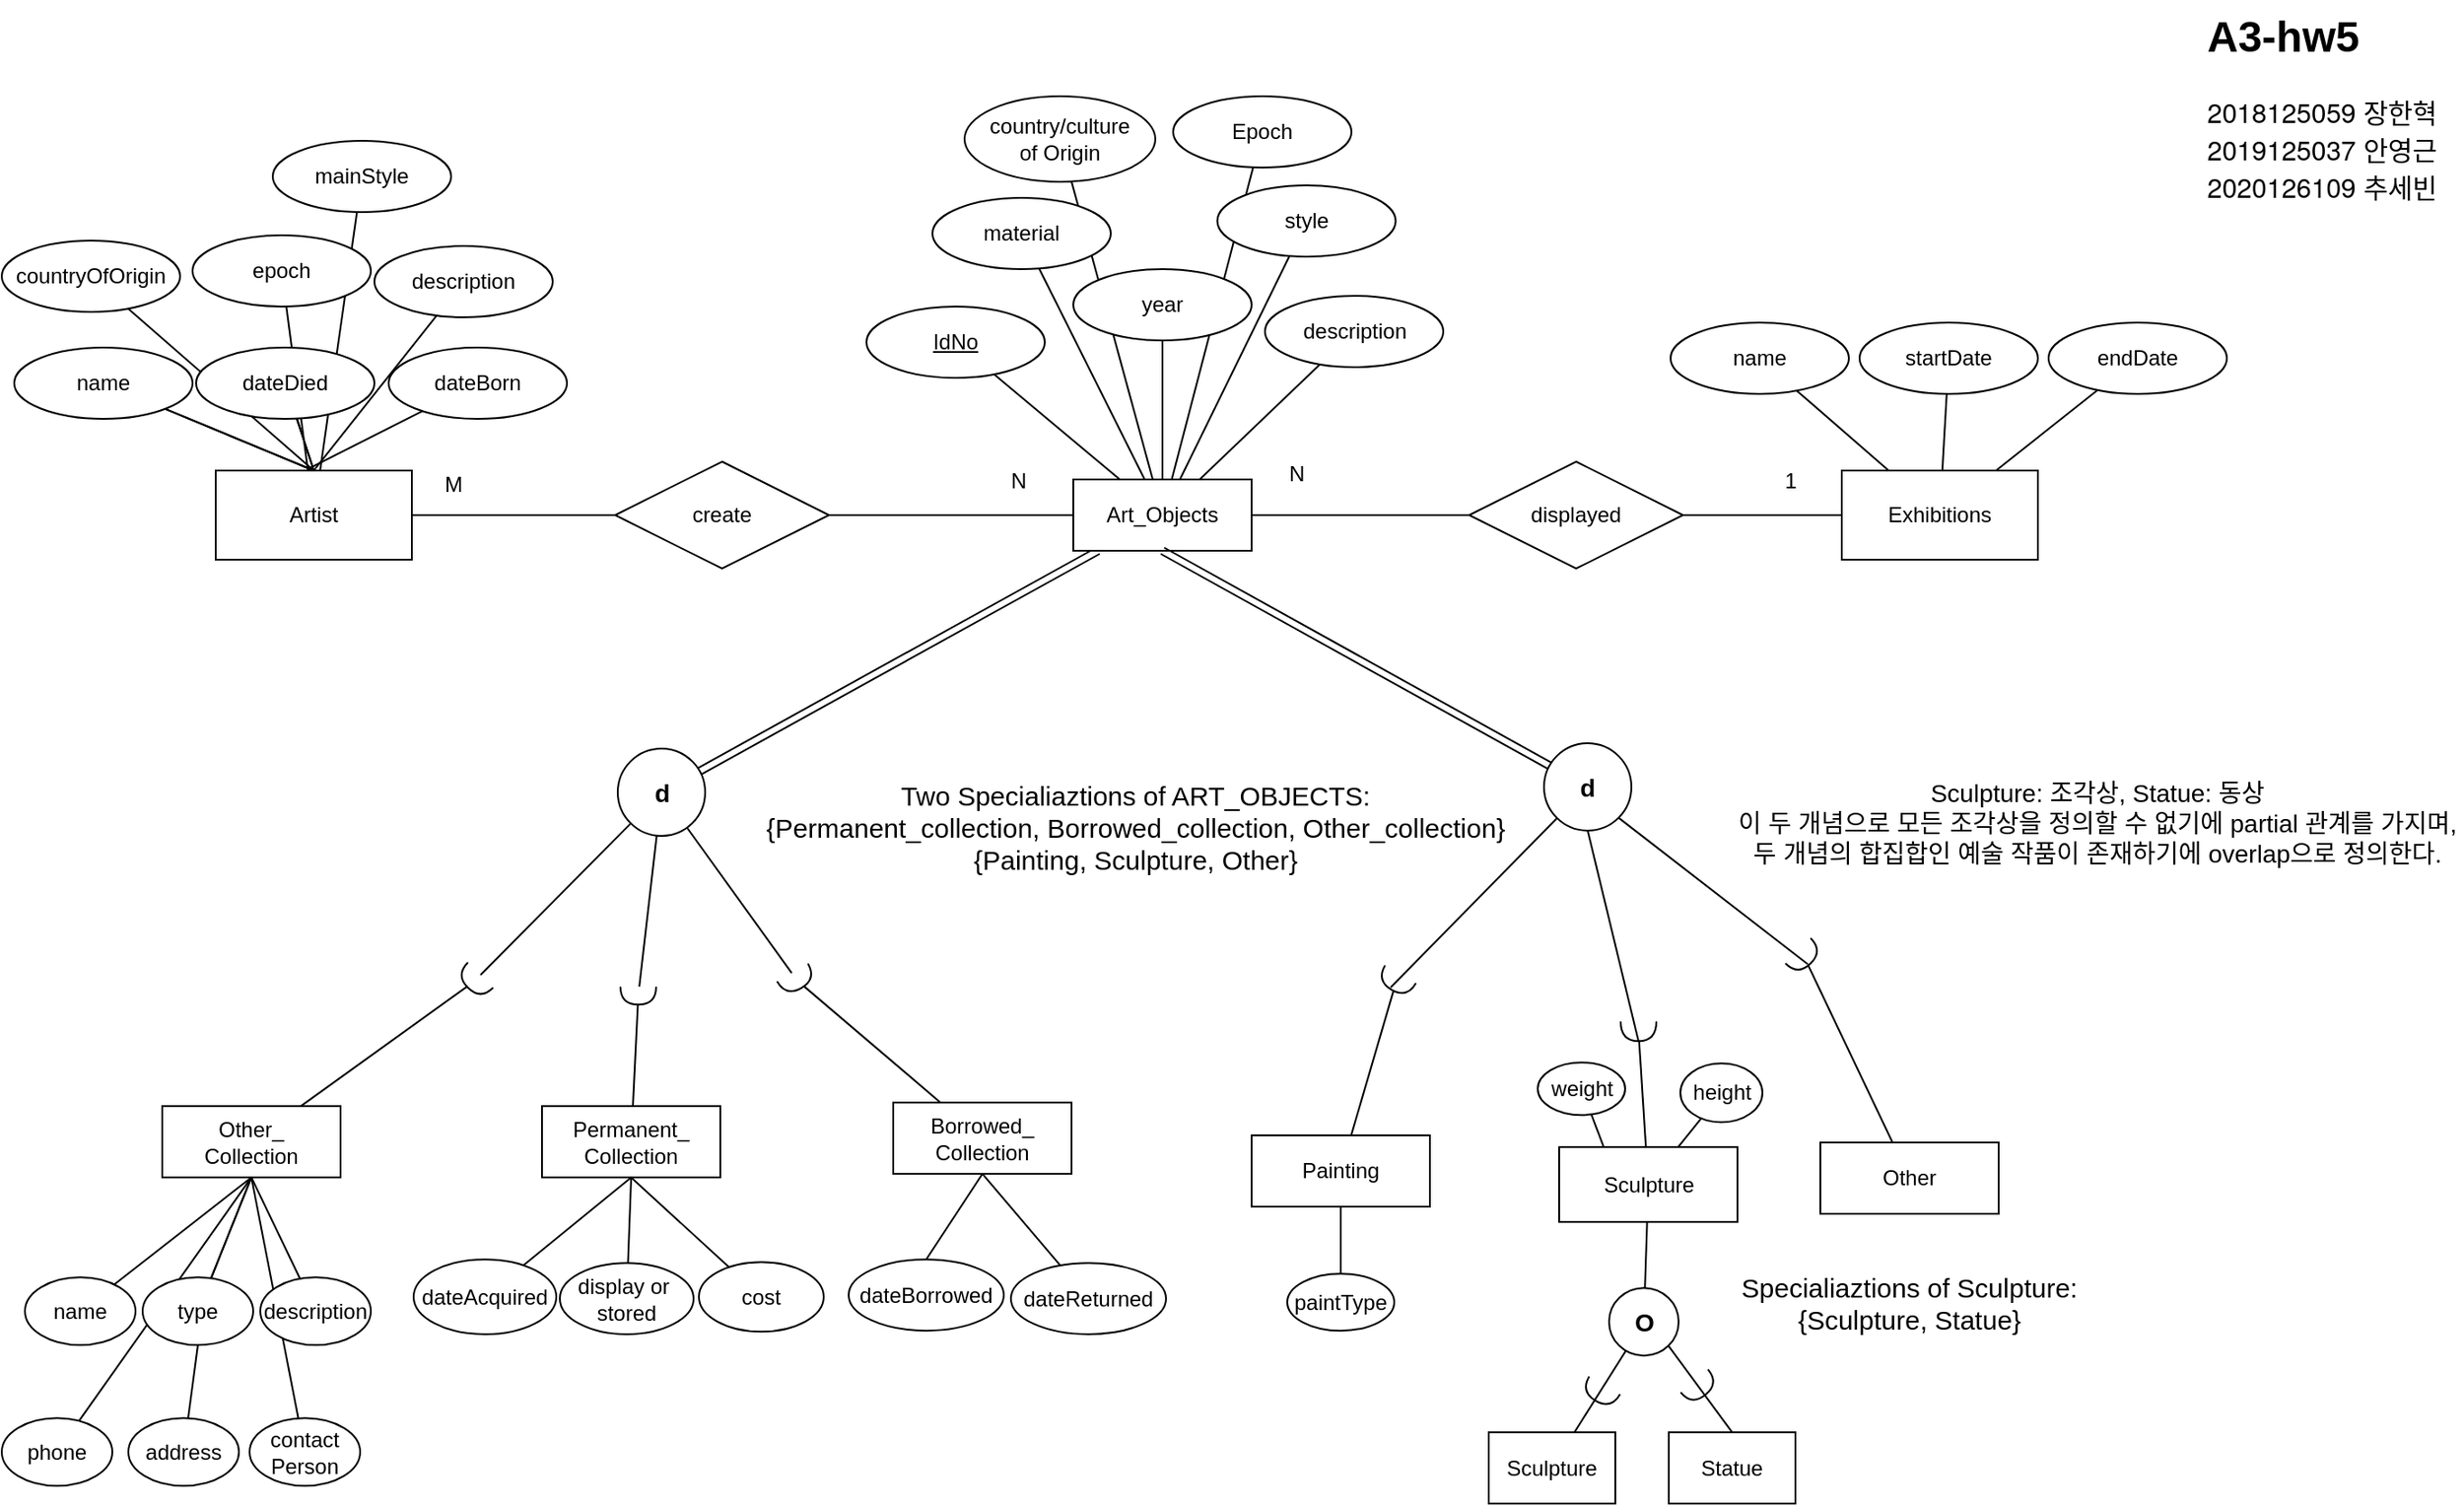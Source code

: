 <mxfile version="24.2.5" type="github">
  <diagram name="페이지-1" id="-4RmhjD8xsu9o9WnDLWw">
    <mxGraphModel dx="1696" dy="1060" grid="0" gridSize="10" guides="1" tooltips="1" connect="1" arrows="1" fold="1" page="1" pageScale="1" pageWidth="1600" pageHeight="900" math="0" shadow="0">
      <root>
        <mxCell id="0" />
        <mxCell id="1" parent="0" />
        <mxCell id="cf6sMw1RWdSsR6r5xE15-167" style="rounded=0;orthogonalLoop=1;jettySize=auto;html=1;endArrow=none;endFill=0;entryX=0.5;entryY=1;entryDx=0;entryDy=0;" edge="1" parent="1" source="cf6sMw1RWdSsR6r5xE15-159" target="cf6sMw1RWdSsR6r5xE15-150">
          <mxGeometry relative="1" as="geometry">
            <mxPoint x="328" y="673.59" as="targetPoint" />
          </mxGeometry>
        </mxCell>
        <mxCell id="cf6sMw1RWdSsR6r5xE15-168" style="rounded=0;orthogonalLoop=1;jettySize=auto;html=1;endArrow=none;endFill=0;entryX=0.5;entryY=1;entryDx=0;entryDy=0;" edge="1" parent="1" source="cf6sMw1RWdSsR6r5xE15-162" target="cf6sMw1RWdSsR6r5xE15-150">
          <mxGeometry relative="1" as="geometry" />
        </mxCell>
        <mxCell id="cf6sMw1RWdSsR6r5xE15-166" style="rounded=0;orthogonalLoop=1;jettySize=auto;html=1;endArrow=none;endFill=0;entryX=0.5;entryY=1;entryDx=0;entryDy=0;" edge="1" parent="1" source="cf6sMw1RWdSsR6r5xE15-161" target="cf6sMw1RWdSsR6r5xE15-150">
          <mxGeometry relative="1" as="geometry" />
        </mxCell>
        <mxCell id="cf6sMw1RWdSsR6r5xE15-145" style="rounded=0;orthogonalLoop=1;jettySize=auto;html=1;endArrow=none;endFill=0;" edge="1" parent="1" source="cf6sMw1RWdSsR6r5xE15-143" target="cf6sMw1RWdSsR6r5xE15-8">
          <mxGeometry relative="1" as="geometry" />
        </mxCell>
        <mxCell id="cf6sMw1RWdSsR6r5xE15-144" style="rounded=0;orthogonalLoop=1;jettySize=auto;html=1;endArrow=none;endFill=0;" edge="1" parent="1" source="cf6sMw1RWdSsR6r5xE15-142" target="cf6sMw1RWdSsR6r5xE15-8">
          <mxGeometry relative="1" as="geometry" />
        </mxCell>
        <mxCell id="cf6sMw1RWdSsR6r5xE15-115" style="rounded=0;orthogonalLoop=1;jettySize=auto;html=1;endArrow=none;endFill=0;entryX=0.5;entryY=0;entryDx=0;entryDy=0;" edge="1" parent="1" source="cf6sMw1RWdSsR6r5xE15-109" target="cf6sMw1RWdSsR6r5xE15-45">
          <mxGeometry relative="1" as="geometry" />
        </mxCell>
        <mxCell id="cf6sMw1RWdSsR6r5xE15-113" style="rounded=0;orthogonalLoop=1;jettySize=auto;html=1;endArrow=none;endFill=0;entryX=0.5;entryY=0;entryDx=0;entryDy=0;" edge="1" parent="1" source="cf6sMw1RWdSsR6r5xE15-86" target="cf6sMw1RWdSsR6r5xE15-45">
          <mxGeometry relative="1" as="geometry" />
        </mxCell>
        <mxCell id="cf6sMw1RWdSsR6r5xE15-174" style="rounded=0;orthogonalLoop=1;jettySize=auto;html=1;endArrow=none;endFill=0;" edge="1" parent="1" source="cf6sMw1RWdSsR6r5xE15-37" target="cf6sMw1RWdSsR6r5xE15-16">
          <mxGeometry relative="1" as="geometry" />
        </mxCell>
        <mxCell id="cf6sMw1RWdSsR6r5xE15-37" value="" style="shape=requiredInterface;html=1;verticalLabelPosition=bottom;sketch=0;rotation=90;" vertex="1" parent="1">
          <mxGeometry x="1106.5" y="581.59" width="11" height="20" as="geometry" />
        </mxCell>
        <mxCell id="cf6sMw1RWdSsR6r5xE15-22" value="" style="shape=requiredInterface;html=1;verticalLabelPosition=bottom;sketch=0;rotation=120;" vertex="1" parent="1">
          <mxGeometry x="971" y="554" width="10" height="20" as="geometry" />
        </mxCell>
        <mxCell id="cf6sMw1RWdSsR6r5xE15-48" style="rounded=0;orthogonalLoop=1;jettySize=auto;html=1;entryX=0;entryY=0.5;entryDx=0;entryDy=0;endArrow=none;endFill=0;exitX=1;exitY=0.5;exitDx=0;exitDy=0;" edge="1" parent="1" source="cf6sMw1RWdSsR6r5xE15-8" target="cf6sMw1RWdSsR6r5xE15-47">
          <mxGeometry relative="1" as="geometry" />
        </mxCell>
        <mxCell id="cf6sMw1RWdSsR6r5xE15-67" style="rounded=0;orthogonalLoop=1;jettySize=auto;html=1;shape=link;" edge="1" parent="1" source="cf6sMw1RWdSsR6r5xE15-8" target="cf6sMw1RWdSsR6r5xE15-62">
          <mxGeometry relative="1" as="geometry" />
        </mxCell>
        <mxCell id="cf6sMw1RWdSsR6r5xE15-8" value="Art_Objects" style="whiteSpace=wrap;html=1;align=center;" vertex="1" parent="1">
          <mxGeometry x="795" y="282" width="100" height="40" as="geometry" />
        </mxCell>
        <mxCell id="cf6sMw1RWdSsR6r5xE15-14" value="Painting" style="whiteSpace=wrap;html=1;align=center;" vertex="1" parent="1">
          <mxGeometry x="895" y="650" width="100" height="40" as="geometry" />
        </mxCell>
        <mxCell id="cf6sMw1RWdSsR6r5xE15-178" style="rounded=0;orthogonalLoop=1;jettySize=auto;html=1;endArrow=none;endFill=0;" edge="1" parent="1" source="cf6sMw1RWdSsR6r5xE15-16" target="cf6sMw1RWdSsR6r5xE15-177">
          <mxGeometry relative="1" as="geometry" />
        </mxCell>
        <mxCell id="cf6sMw1RWdSsR6r5xE15-16" value="Sculpture" style="whiteSpace=wrap;html=1;align=center;" vertex="1" parent="1">
          <mxGeometry x="1067.5" y="656.59" width="100" height="42" as="geometry" />
        </mxCell>
        <mxCell id="cf6sMw1RWdSsR6r5xE15-17" value="Other" style="whiteSpace=wrap;html=1;align=center;" vertex="1" parent="1">
          <mxGeometry x="1214" y="654" width="100" height="40" as="geometry" />
        </mxCell>
        <mxCell id="cf6sMw1RWdSsR6r5xE15-21" style="rounded=0;orthogonalLoop=1;jettySize=auto;html=1;entryX=0.5;entryY=1;entryDx=0;entryDy=0;endArrow=none;endFill=0;shape=link;" edge="1" parent="1" source="cf6sMw1RWdSsR6r5xE15-18" target="cf6sMw1RWdSsR6r5xE15-8">
          <mxGeometry relative="1" as="geometry" />
        </mxCell>
        <mxCell id="cf6sMw1RWdSsR6r5xE15-27" style="rounded=0;orthogonalLoop=1;jettySize=auto;html=1;endArrow=none;endFill=0;" edge="1" parent="1" source="cf6sMw1RWdSsR6r5xE15-22" target="cf6sMw1RWdSsR6r5xE15-14">
          <mxGeometry relative="1" as="geometry" />
        </mxCell>
        <mxCell id="cf6sMw1RWdSsR6r5xE15-32" style="rounded=0;orthogonalLoop=1;jettySize=auto;html=1;endArrow=none;endFill=0;" edge="1" parent="1" source="cf6sMw1RWdSsR6r5xE15-39" target="cf6sMw1RWdSsR6r5xE15-17">
          <mxGeometry relative="1" as="geometry" />
        </mxCell>
        <mxCell id="cf6sMw1RWdSsR6r5xE15-18" value="&lt;b&gt;&lt;font style=&quot;font-size: 14px;&quot;&gt;d&lt;/font&gt;&lt;/b&gt;" style="ellipse;whiteSpace=wrap;html=1;align=center;" vertex="1" parent="1">
          <mxGeometry x="1059" y="430" width="49" height="49" as="geometry" />
        </mxCell>
        <mxCell id="cf6sMw1RWdSsR6r5xE15-34" value="" style="rounded=0;orthogonalLoop=1;jettySize=auto;html=1;endArrow=none;endFill=0;" edge="1" parent="1" source="cf6sMw1RWdSsR6r5xE15-18">
          <mxGeometry relative="1" as="geometry">
            <mxPoint x="1582.5" y="460" as="sourcePoint" />
            <mxPoint x="973" y="567" as="targetPoint" />
          </mxGeometry>
        </mxCell>
        <mxCell id="cf6sMw1RWdSsR6r5xE15-38" value="" style="rounded=0;orthogonalLoop=1;jettySize=auto;html=1;endArrow=none;endFill=0;exitX=0.5;exitY=1;exitDx=0;exitDy=0;entryX=1;entryY=0.5;entryDx=0;entryDy=0;entryPerimeter=0;" edge="1" parent="1" source="cf6sMw1RWdSsR6r5xE15-18" target="cf6sMw1RWdSsR6r5xE15-37">
          <mxGeometry relative="1" as="geometry">
            <mxPoint x="1208.913" y="531.003" as="sourcePoint" />
            <mxPoint x="1207" y="597.01" as="targetPoint" />
          </mxGeometry>
        </mxCell>
        <mxCell id="cf6sMw1RWdSsR6r5xE15-76" style="edgeStyle=orthogonalEdgeStyle;rounded=0;orthogonalLoop=1;jettySize=auto;html=1;endArrow=none;endFill=0;" edge="1" parent="1" source="cf6sMw1RWdSsR6r5xE15-45" target="cf6sMw1RWdSsR6r5xE15-53">
          <mxGeometry relative="1" as="geometry" />
        </mxCell>
        <mxCell id="cf6sMw1RWdSsR6r5xE15-45" value="Artist" style="html=1;whiteSpace=wrap;" vertex="1" parent="1">
          <mxGeometry x="314" y="277" width="110" height="50" as="geometry" />
        </mxCell>
        <mxCell id="cf6sMw1RWdSsR6r5xE15-60" style="rounded=0;orthogonalLoop=1;jettySize=auto;html=1;endArrow=none;endFill=0;" edge="1" parent="1" source="cf6sMw1RWdSsR6r5xE15-46" target="cf6sMw1RWdSsR6r5xE15-57">
          <mxGeometry relative="1" as="geometry" />
        </mxCell>
        <mxCell id="cf6sMw1RWdSsR6r5xE15-61" style="rounded=0;orthogonalLoop=1;jettySize=auto;html=1;endArrow=none;endFill=0;" edge="1" parent="1" source="cf6sMw1RWdSsR6r5xE15-46" target="cf6sMw1RWdSsR6r5xE15-58">
          <mxGeometry relative="1" as="geometry" />
        </mxCell>
        <mxCell id="cf6sMw1RWdSsR6r5xE15-46" value="Exhibitions" style="html=1;whiteSpace=wrap;" vertex="1" parent="1">
          <mxGeometry x="1226" y="277" width="110" height="50" as="geometry" />
        </mxCell>
        <mxCell id="cf6sMw1RWdSsR6r5xE15-49" style="rounded=0;orthogonalLoop=1;jettySize=auto;html=1;endArrow=none;endFill=0;" edge="1" parent="1" source="cf6sMw1RWdSsR6r5xE15-47" target="cf6sMw1RWdSsR6r5xE15-46">
          <mxGeometry relative="1" as="geometry" />
        </mxCell>
        <mxCell id="cf6sMw1RWdSsR6r5xE15-47" value="displayed" style="shape=rhombus;perimeter=rhombusPerimeter;whiteSpace=wrap;html=1;align=center;" vertex="1" parent="1">
          <mxGeometry x="1017" y="272" width="120" height="60" as="geometry" />
        </mxCell>
        <mxCell id="cf6sMw1RWdSsR6r5xE15-52" value="" style="rounded=0;orthogonalLoop=1;jettySize=auto;html=1;endArrow=none;endFill=0;exitX=1;exitY=1;exitDx=0;exitDy=0;" edge="1" parent="1" source="cf6sMw1RWdSsR6r5xE15-18">
          <mxGeometry relative="1" as="geometry">
            <mxPoint x="1224.5" y="522" as="sourcePoint" />
            <mxPoint x="1207" y="554" as="targetPoint" />
          </mxGeometry>
        </mxCell>
        <mxCell id="cf6sMw1RWdSsR6r5xE15-39" value="" style="shape=requiredInterface;html=1;verticalLabelPosition=bottom;sketch=0;rotation=45;" vertex="1" parent="1">
          <mxGeometry x="1200" y="540" width="10" height="20" as="geometry" />
        </mxCell>
        <mxCell id="cf6sMw1RWdSsR6r5xE15-77" style="edgeStyle=orthogonalEdgeStyle;rounded=0;orthogonalLoop=1;jettySize=auto;html=1;endArrow=none;endFill=0;" edge="1" parent="1" source="cf6sMw1RWdSsR6r5xE15-53" target="cf6sMw1RWdSsR6r5xE15-8">
          <mxGeometry relative="1" as="geometry" />
        </mxCell>
        <mxCell id="cf6sMw1RWdSsR6r5xE15-53" value="create" style="shape=rhombus;perimeter=rhombusPerimeter;whiteSpace=wrap;html=1;align=center;" vertex="1" parent="1">
          <mxGeometry x="538" y="272" width="120" height="60" as="geometry" />
        </mxCell>
        <mxCell id="cf6sMw1RWdSsR6r5xE15-59" style="rounded=0;orthogonalLoop=1;jettySize=auto;html=1;endArrow=none;endFill=0;" edge="1" parent="1" source="cf6sMw1RWdSsR6r5xE15-56" target="cf6sMw1RWdSsR6r5xE15-46">
          <mxGeometry relative="1" as="geometry" />
        </mxCell>
        <mxCell id="cf6sMw1RWdSsR6r5xE15-56" value="name" style="ellipse;whiteSpace=wrap;html=1;align=center;" vertex="1" parent="1">
          <mxGeometry x="1130" y="194" width="100" height="40" as="geometry" />
        </mxCell>
        <mxCell id="cf6sMw1RWdSsR6r5xE15-57" value="startDate" style="ellipse;whiteSpace=wrap;html=1;align=center;" vertex="1" parent="1">
          <mxGeometry x="1236" y="194" width="100" height="40" as="geometry" />
        </mxCell>
        <mxCell id="cf6sMw1RWdSsR6r5xE15-58" value="endDate" style="ellipse;whiteSpace=wrap;html=1;align=center;" vertex="1" parent="1">
          <mxGeometry x="1342" y="194" width="100" height="40" as="geometry" />
        </mxCell>
        <mxCell id="cf6sMw1RWdSsR6r5xE15-65" style="rounded=0;orthogonalLoop=1;jettySize=auto;html=1;endArrow=none;endFill=0;" edge="1" parent="1" source="cf6sMw1RWdSsR6r5xE15-72" target="cf6sMw1RWdSsR6r5xE15-63">
          <mxGeometry relative="1" as="geometry" />
        </mxCell>
        <mxCell id="cf6sMw1RWdSsR6r5xE15-70" style="rounded=0;orthogonalLoop=1;jettySize=auto;html=1;endArrow=none;endFill=0;" edge="1" parent="1" source="cf6sMw1RWdSsR6r5xE15-71" target="cf6sMw1RWdSsR6r5xE15-66">
          <mxGeometry relative="1" as="geometry" />
        </mxCell>
        <mxCell id="cf6sMw1RWdSsR6r5xE15-154" style="rounded=0;orthogonalLoop=1;jettySize=auto;html=1;endArrow=none;endFill=0;" edge="1" parent="1" source="cf6sMw1RWdSsR6r5xE15-155" target="cf6sMw1RWdSsR6r5xE15-150">
          <mxGeometry relative="1" as="geometry" />
        </mxCell>
        <mxCell id="cf6sMw1RWdSsR6r5xE15-62" value="&lt;b&gt;&lt;font style=&quot;font-size: 14px;&quot;&gt;d&lt;/font&gt;&lt;/b&gt;" style="ellipse;whiteSpace=wrap;html=1;align=center;" vertex="1" parent="1">
          <mxGeometry x="539.5" y="433" width="49" height="49" as="geometry" />
        </mxCell>
        <mxCell id="cf6sMw1RWdSsR6r5xE15-63" value="Permanent_&lt;div&gt;Collection&lt;/div&gt;" style="whiteSpace=wrap;html=1;align=center;" vertex="1" parent="1">
          <mxGeometry x="497" y="633.59" width="100" height="40" as="geometry" />
        </mxCell>
        <mxCell id="cf6sMw1RWdSsR6r5xE15-140" style="rounded=0;orthogonalLoop=1;jettySize=auto;html=1;entryX=0.5;entryY=0;entryDx=0;entryDy=0;endArrow=none;endFill=0;exitX=0.5;exitY=1;exitDx=0;exitDy=0;" edge="1" parent="1" source="cf6sMw1RWdSsR6r5xE15-66" target="cf6sMw1RWdSsR6r5xE15-131">
          <mxGeometry relative="1" as="geometry" />
        </mxCell>
        <mxCell id="cf6sMw1RWdSsR6r5xE15-141" style="rounded=0;orthogonalLoop=1;jettySize=auto;html=1;endArrow=none;endFill=0;exitX=0.5;exitY=1;exitDx=0;exitDy=0;" edge="1" parent="1" source="cf6sMw1RWdSsR6r5xE15-66" target="cf6sMw1RWdSsR6r5xE15-139">
          <mxGeometry relative="1" as="geometry">
            <mxPoint x="686" y="671.59" as="sourcePoint" />
          </mxGeometry>
        </mxCell>
        <mxCell id="cf6sMw1RWdSsR6r5xE15-66" value="Borrowed_&lt;div&gt;Collection&lt;/div&gt;" style="whiteSpace=wrap;html=1;align=center;" vertex="1" parent="1">
          <mxGeometry x="694" y="631.59" width="100" height="40" as="geometry" />
        </mxCell>
        <mxCell id="cf6sMw1RWdSsR6r5xE15-73" value="" style="rounded=0;orthogonalLoop=1;jettySize=auto;html=1;endArrow=none;endFill=0;" edge="1" parent="1" source="cf6sMw1RWdSsR6r5xE15-62" target="cf6sMw1RWdSsR6r5xE15-72">
          <mxGeometry relative="1" as="geometry">
            <mxPoint x="579" y="536" as="sourcePoint" />
            <mxPoint x="501" y="686" as="targetPoint" />
          </mxGeometry>
        </mxCell>
        <mxCell id="cf6sMw1RWdSsR6r5xE15-72" value="" style="shape=requiredInterface;html=1;verticalLabelPosition=bottom;sketch=0;rotation=90;" vertex="1" parent="1">
          <mxGeometry x="546" y="561.59" width="10" height="20" as="geometry" />
        </mxCell>
        <mxCell id="cf6sMw1RWdSsR6r5xE15-91" style="rounded=0;orthogonalLoop=1;jettySize=auto;html=1;endArrow=none;endFill=0;" edge="1" parent="1" source="cf6sMw1RWdSsR6r5xE15-79" target="cf6sMw1RWdSsR6r5xE15-8">
          <mxGeometry relative="1" as="geometry" />
        </mxCell>
        <mxCell id="cf6sMw1RWdSsR6r5xE15-79" value="&lt;u&gt;IdNo&lt;/u&gt;" style="ellipse;whiteSpace=wrap;html=1;align=center;" vertex="1" parent="1">
          <mxGeometry x="679" y="185" width="100" height="40" as="geometry" />
        </mxCell>
        <mxCell id="cf6sMw1RWdSsR6r5xE15-92" style="rounded=0;orthogonalLoop=1;jettySize=auto;html=1;endArrow=none;endFill=0;" edge="1" parent="1" source="cf6sMw1RWdSsR6r5xE15-80" target="cf6sMw1RWdSsR6r5xE15-8">
          <mxGeometry relative="1" as="geometry" />
        </mxCell>
        <mxCell id="cf6sMw1RWdSsR6r5xE15-80" value="year" style="ellipse;whiteSpace=wrap;html=1;align=center;" vertex="1" parent="1">
          <mxGeometry x="795" y="164" width="100" height="40" as="geometry" />
        </mxCell>
        <mxCell id="cf6sMw1RWdSsR6r5xE15-116" style="rounded=0;orthogonalLoop=1;jettySize=auto;html=1;endArrow=none;endFill=0;" edge="1" parent="1" source="cf6sMw1RWdSsR6r5xE15-83" target="cf6sMw1RWdSsR6r5xE15-45">
          <mxGeometry relative="1" as="geometry" />
        </mxCell>
        <mxCell id="cf6sMw1RWdSsR6r5xE15-83" value="mainStyle" style="ellipse;whiteSpace=wrap;html=1;align=center;" vertex="1" parent="1">
          <mxGeometry x="346" y="92" width="100" height="40" as="geometry" />
        </mxCell>
        <mxCell id="cf6sMw1RWdSsR6r5xE15-114" style="rounded=0;orthogonalLoop=1;jettySize=auto;html=1;endArrow=none;endFill=0;" edge="1" parent="1" source="cf6sMw1RWdSsR6r5xE15-84" target="cf6sMw1RWdSsR6r5xE15-45">
          <mxGeometry relative="1" as="geometry" />
        </mxCell>
        <mxCell id="cf6sMw1RWdSsR6r5xE15-84" value="epoch" style="ellipse;whiteSpace=wrap;html=1;align=center;" vertex="1" parent="1">
          <mxGeometry x="301" y="145" width="100" height="40" as="geometry" />
        </mxCell>
        <mxCell id="cf6sMw1RWdSsR6r5xE15-112" style="rounded=0;orthogonalLoop=1;jettySize=auto;html=1;endArrow=none;endFill=0;" edge="1" parent="1" source="cf6sMw1RWdSsR6r5xE15-85">
          <mxGeometry relative="1" as="geometry">
            <mxPoint x="369" y="277" as="targetPoint" />
          </mxGeometry>
        </mxCell>
        <mxCell id="cf6sMw1RWdSsR6r5xE15-85" value="countryOfOrigin" style="ellipse;whiteSpace=wrap;html=1;align=center;" vertex="1" parent="1">
          <mxGeometry x="194" y="148" width="100" height="40" as="geometry" />
        </mxCell>
        <mxCell id="cf6sMw1RWdSsR6r5xE15-111" style="rounded=0;orthogonalLoop=1;jettySize=auto;html=1;endArrow=none;endFill=0;entryX=0.5;entryY=0;entryDx=0;entryDy=0;" edge="1" parent="1" source="cf6sMw1RWdSsR6r5xE15-86" target="cf6sMw1RWdSsR6r5xE15-45">
          <mxGeometry relative="1" as="geometry" />
        </mxCell>
        <mxCell id="cf6sMw1RWdSsR6r5xE15-110" style="rounded=0;orthogonalLoop=1;jettySize=auto;html=1;endArrow=none;endFill=0;entryX=0.5;entryY=0;entryDx=0;entryDy=0;" edge="1" parent="1" source="cf6sMw1RWdSsR6r5xE15-88" target="cf6sMw1RWdSsR6r5xE15-45">
          <mxGeometry relative="1" as="geometry" />
        </mxCell>
        <mxCell id="cf6sMw1RWdSsR6r5xE15-87" value="dateBorn" style="ellipse;whiteSpace=wrap;html=1;align=center;" vertex="1" parent="1">
          <mxGeometry x="411" y="208" width="100" height="40" as="geometry" />
        </mxCell>
        <mxCell id="cf6sMw1RWdSsR6r5xE15-93" style="rounded=0;orthogonalLoop=1;jettySize=auto;html=1;endArrow=none;endFill=0;" edge="1" parent="1" source="cf6sMw1RWdSsR6r5xE15-89" target="cf6sMw1RWdSsR6r5xE15-8">
          <mxGeometry relative="1" as="geometry" />
        </mxCell>
        <mxCell id="cf6sMw1RWdSsR6r5xE15-89" value="description" style="ellipse;whiteSpace=wrap;html=1;align=center;" vertex="1" parent="1">
          <mxGeometry x="902.5" y="179" width="100" height="40" as="geometry" />
        </mxCell>
        <mxCell id="cf6sMw1RWdSsR6r5xE15-94" style="rounded=0;orthogonalLoop=1;jettySize=auto;html=1;endArrow=none;endFill=0;" edge="1" parent="1" source="cf6sMw1RWdSsR6r5xE15-90" target="cf6sMw1RWdSsR6r5xE15-8">
          <mxGeometry relative="1" as="geometry" />
        </mxCell>
        <mxCell id="cf6sMw1RWdSsR6r5xE15-90" value="material" style="ellipse;whiteSpace=wrap;html=1;align=center;" vertex="1" parent="1">
          <mxGeometry x="716" y="124" width="100" height="40" as="geometry" />
        </mxCell>
        <mxCell id="cf6sMw1RWdSsR6r5xE15-96" style="rounded=0;orthogonalLoop=1;jettySize=auto;html=1;endArrow=none;endFill=0;" edge="1" parent="1" source="cf6sMw1RWdSsR6r5xE15-95" target="cf6sMw1RWdSsR6r5xE15-8">
          <mxGeometry relative="1" as="geometry" />
        </mxCell>
        <mxCell id="cf6sMw1RWdSsR6r5xE15-95" value="style" style="ellipse;whiteSpace=wrap;html=1;align=center;" vertex="1" parent="1">
          <mxGeometry x="875.79" y="117" width="100" height="40" as="geometry" />
        </mxCell>
        <mxCell id="cf6sMw1RWdSsR6r5xE15-99" style="rounded=0;orthogonalLoop=1;jettySize=auto;html=1;entryX=0.5;entryY=1;entryDx=0;entryDy=0;endArrow=none;endFill=0;" edge="1" parent="1" source="cf6sMw1RWdSsR6r5xE15-98" target="cf6sMw1RWdSsR6r5xE15-14">
          <mxGeometry relative="1" as="geometry" />
        </mxCell>
        <mxCell id="cf6sMw1RWdSsR6r5xE15-98" value="paintType" style="ellipse;whiteSpace=wrap;html=1;align=center;" vertex="1" parent="1">
          <mxGeometry x="915" y="727.59" width="60" height="32" as="geometry" />
        </mxCell>
        <mxCell id="cf6sMw1RWdSsR6r5xE15-109" value="description" style="ellipse;whiteSpace=wrap;html=1;align=center;" vertex="1" parent="1">
          <mxGeometry x="403" y="151" width="100" height="40" as="geometry" />
        </mxCell>
        <mxCell id="cf6sMw1RWdSsR6r5xE15-117" value="" style="rounded=0;orthogonalLoop=1;jettySize=auto;html=1;endArrow=none;endFill=0;entryX=0.5;entryY=0;entryDx=0;entryDy=0;" edge="1" parent="1" source="cf6sMw1RWdSsR6r5xE15-88" target="cf6sMw1RWdSsR6r5xE15-45">
          <mxGeometry relative="1" as="geometry">
            <mxPoint x="307" y="180" as="sourcePoint" />
            <mxPoint x="369" y="277" as="targetPoint" />
          </mxGeometry>
        </mxCell>
        <mxCell id="cf6sMw1RWdSsR6r5xE15-86" value="dateDied" style="ellipse;whiteSpace=wrap;html=1;align=center;" vertex="1" parent="1">
          <mxGeometry x="303" y="208" width="100" height="40" as="geometry" />
        </mxCell>
        <mxCell id="cf6sMw1RWdSsR6r5xE15-119" value="&lt;font style=&quot;font-size: 15px;&quot;&gt;Two Specialiaztions of ART_OBJECTS:&lt;/font&gt;&lt;div style=&quot;font-size: 15px;&quot;&gt;&lt;font style=&quot;font-size: 15px;&quot;&gt;{Permanent_collection, Borrowed_collection, Other_collection}&lt;/font&gt;&lt;/div&gt;&lt;div style=&quot;font-size: 15px;&quot;&gt;&lt;font style=&quot;font-size: 15px;&quot;&gt;{Painting, Sculpture, Other}&lt;/font&gt;&lt;br&gt;&lt;/div&gt;" style="text;html=1;align=center;verticalAlign=middle;whiteSpace=wrap;rounded=0;" vertex="1" parent="1">
          <mxGeometry x="588.5" y="462" width="482" height="30" as="geometry" />
        </mxCell>
        <mxCell id="cf6sMw1RWdSsR6r5xE15-121" value="" style="rounded=0;orthogonalLoop=1;jettySize=auto;html=1;endArrow=none;endFill=0;entryX=0.476;entryY=-0.024;entryDx=0;entryDy=0;entryPerimeter=0;" edge="1" parent="1" source="cf6sMw1RWdSsR6r5xE15-87" target="cf6sMw1RWdSsR6r5xE15-45">
          <mxGeometry relative="1" as="geometry">
            <mxPoint x="220" y="214" as="sourcePoint" />
            <mxPoint x="369" y="277" as="targetPoint" />
          </mxGeometry>
        </mxCell>
        <mxCell id="cf6sMw1RWdSsR6r5xE15-88" value="name" style="ellipse;whiteSpace=wrap;html=1;align=center;" vertex="1" parent="1">
          <mxGeometry x="201" y="208" width="100" height="40" as="geometry" />
        </mxCell>
        <mxCell id="cf6sMw1RWdSsR6r5xE15-122" style="edgeStyle=orthogonalEdgeStyle;rounded=0;orthogonalLoop=1;jettySize=auto;html=1;exitX=0.5;exitY=1;exitDx=0;exitDy=0;" edge="1" parent="1" source="cf6sMw1RWdSsR6r5xE15-63" target="cf6sMw1RWdSsR6r5xE15-63">
          <mxGeometry relative="1" as="geometry" />
        </mxCell>
        <mxCell id="cf6sMw1RWdSsR6r5xE15-124" value="" style="rounded=0;orthogonalLoop=1;jettySize=auto;html=1;endArrow=none;endFill=0;" edge="1" parent="1" source="cf6sMw1RWdSsR6r5xE15-62" target="cf6sMw1RWdSsR6r5xE15-71">
          <mxGeometry relative="1" as="geometry">
            <mxPoint x="601" y="537" as="sourcePoint" />
            <mxPoint x="662" y="664" as="targetPoint" />
          </mxGeometry>
        </mxCell>
        <mxCell id="cf6sMw1RWdSsR6r5xE15-71" value="" style="shape=requiredInterface;html=1;verticalLabelPosition=bottom;sketch=0;rotation=60;" vertex="1" parent="1">
          <mxGeometry x="635" y="553" width="10" height="20" as="geometry" />
        </mxCell>
        <mxCell id="cf6sMw1RWdSsR6r5xE15-131" value="dateBorrowed" style="ellipse;whiteSpace=wrap;html=1;align=center;" vertex="1" parent="1">
          <mxGeometry x="669" y="719.59" width="87" height="40" as="geometry" />
        </mxCell>
        <mxCell id="cf6sMw1RWdSsR6r5xE15-137" style="rounded=0;orthogonalLoop=1;jettySize=auto;html=1;entryX=0.5;entryY=1;entryDx=0;entryDy=0;endArrow=none;endFill=0;" edge="1" parent="1" source="cf6sMw1RWdSsR6r5xE15-132" target="cf6sMw1RWdSsR6r5xE15-63">
          <mxGeometry relative="1" as="geometry" />
        </mxCell>
        <mxCell id="cf6sMw1RWdSsR6r5xE15-132" value="cost" style="ellipse;whiteSpace=wrap;html=1;align=center;" vertex="1" parent="1">
          <mxGeometry x="585" y="721.09" width="70" height="39" as="geometry" />
        </mxCell>
        <mxCell id="cf6sMw1RWdSsR6r5xE15-136" style="rounded=0;orthogonalLoop=1;jettySize=auto;html=1;entryX=0.5;entryY=1;entryDx=0;entryDy=0;endArrow=none;endFill=0;" edge="1" parent="1" source="cf6sMw1RWdSsR6r5xE15-133" target="cf6sMw1RWdSsR6r5xE15-63">
          <mxGeometry relative="1" as="geometry" />
        </mxCell>
        <mxCell id="cf6sMw1RWdSsR6r5xE15-133" value="display or&amp;nbsp;&lt;div&gt;stored&lt;/div&gt;" style="ellipse;whiteSpace=wrap;html=1;align=center;" vertex="1" parent="1">
          <mxGeometry x="507" y="721.59" width="75" height="40" as="geometry" />
        </mxCell>
        <mxCell id="cf6sMw1RWdSsR6r5xE15-135" style="rounded=0;orthogonalLoop=1;jettySize=auto;html=1;entryX=0.5;entryY=1;entryDx=0;entryDy=0;endArrow=none;endFill=0;" edge="1" parent="1" source="cf6sMw1RWdSsR6r5xE15-134" target="cf6sMw1RWdSsR6r5xE15-63">
          <mxGeometry relative="1" as="geometry" />
        </mxCell>
        <mxCell id="cf6sMw1RWdSsR6r5xE15-134" value="dateAcquired" style="ellipse;whiteSpace=wrap;html=1;align=center;" vertex="1" parent="1">
          <mxGeometry x="425" y="719.59" width="80" height="42" as="geometry" />
        </mxCell>
        <mxCell id="cf6sMw1RWdSsR6r5xE15-139" value="dateReturned" style="ellipse;whiteSpace=wrap;html=1;align=center;" vertex="1" parent="1">
          <mxGeometry x="760" y="721.59" width="87" height="40" as="geometry" />
        </mxCell>
        <mxCell id="cf6sMw1RWdSsR6r5xE15-142" value="country/culture&lt;div&gt;of&amp;nbsp;&lt;span style=&quot;background-color: initial;&quot;&gt;Origin&lt;/span&gt;&lt;/div&gt;" style="ellipse;whiteSpace=wrap;html=1;align=center;" vertex="1" parent="1">
          <mxGeometry x="734" y="67" width="107" height="48" as="geometry" />
        </mxCell>
        <mxCell id="cf6sMw1RWdSsR6r5xE15-143" value="Epoch" style="ellipse;whiteSpace=wrap;html=1;align=center;" vertex="1" parent="1">
          <mxGeometry x="851" y="67" width="100" height="40" as="geometry" />
        </mxCell>
        <mxCell id="cf6sMw1RWdSsR6r5xE15-146" value="M" style="text;html=1;align=center;verticalAlign=middle;resizable=0;points=[];autosize=1;strokeColor=none;fillColor=none;" vertex="1" parent="1">
          <mxGeometry x="433" y="272" width="28" height="26" as="geometry" />
        </mxCell>
        <mxCell id="cf6sMw1RWdSsR6r5xE15-147" value="N" style="text;html=1;align=center;verticalAlign=middle;resizable=0;points=[];autosize=1;strokeColor=none;fillColor=none;" vertex="1" parent="1">
          <mxGeometry x="750" y="270" width="27" height="26" as="geometry" />
        </mxCell>
        <mxCell id="cf6sMw1RWdSsR6r5xE15-148" value="N" style="text;html=1;align=center;verticalAlign=middle;resizable=0;points=[];autosize=1;strokeColor=none;fillColor=none;" vertex="1" parent="1">
          <mxGeometry x="906" y="266" width="27" height="26" as="geometry" />
        </mxCell>
        <mxCell id="cf6sMw1RWdSsR6r5xE15-149" value="1" style="text;html=1;align=center;verticalAlign=middle;resizable=0;points=[];autosize=1;strokeColor=none;fillColor=none;" vertex="1" parent="1">
          <mxGeometry x="1184" y="270" width="25" height="26" as="geometry" />
        </mxCell>
        <mxCell id="cf6sMw1RWdSsR6r5xE15-150" value="Other_&lt;div&gt;Collection&lt;/div&gt;" style="whiteSpace=wrap;html=1;align=center;" vertex="1" parent="1">
          <mxGeometry x="284" y="633.59" width="100" height="40" as="geometry" />
        </mxCell>
        <mxCell id="cf6sMw1RWdSsR6r5xE15-156" value="" style="rounded=0;orthogonalLoop=1;jettySize=auto;html=1;endArrow=none;endFill=0;" edge="1" parent="1" source="cf6sMw1RWdSsR6r5xE15-62" target="cf6sMw1RWdSsR6r5xE15-155">
          <mxGeometry relative="1" as="geometry">
            <mxPoint x="570" y="528" as="sourcePoint" />
            <mxPoint x="373" y="664" as="targetPoint" />
          </mxGeometry>
        </mxCell>
        <mxCell id="cf6sMw1RWdSsR6r5xE15-155" value="" style="shape=requiredInterface;html=1;verticalLabelPosition=bottom;sketch=0;rotation=135;" vertex="1" parent="1">
          <mxGeometry x="454" y="553.59" width="10" height="20" as="geometry" />
        </mxCell>
        <mxCell id="cf6sMw1RWdSsR6r5xE15-163" style="rounded=0;orthogonalLoop=1;jettySize=auto;html=1;entryX=0.5;entryY=1;entryDx=0;entryDy=0;endArrow=none;endFill=0;" edge="1" parent="1" source="cf6sMw1RWdSsR6r5xE15-157" target="cf6sMw1RWdSsR6r5xE15-150">
          <mxGeometry relative="1" as="geometry" />
        </mxCell>
        <mxCell id="cf6sMw1RWdSsR6r5xE15-157" value="name" style="ellipse;whiteSpace=wrap;html=1;align=center;" vertex="1" parent="1">
          <mxGeometry x="207" y="729.59" width="62" height="38" as="geometry" />
        </mxCell>
        <mxCell id="cf6sMw1RWdSsR6r5xE15-165" style="rounded=0;orthogonalLoop=1;jettySize=auto;html=1;entryX=0.5;entryY=1;entryDx=0;entryDy=0;endArrow=none;endFill=0;" edge="1" parent="1" source="cf6sMw1RWdSsR6r5xE15-158" target="cf6sMw1RWdSsR6r5xE15-150">
          <mxGeometry relative="1" as="geometry" />
        </mxCell>
        <mxCell id="cf6sMw1RWdSsR6r5xE15-158" value="description" style="ellipse;whiteSpace=wrap;html=1;align=center;" vertex="1" parent="1">
          <mxGeometry x="339" y="729.59" width="62" height="38" as="geometry" />
        </mxCell>
        <mxCell id="cf6sMw1RWdSsR6r5xE15-164" style="rounded=0;orthogonalLoop=1;jettySize=auto;html=1;entryX=0.5;entryY=1;entryDx=0;entryDy=0;endArrow=none;endFill=0;" edge="1" parent="1" source="cf6sMw1RWdSsR6r5xE15-159" target="cf6sMw1RWdSsR6r5xE15-150">
          <mxGeometry relative="1" as="geometry" />
        </mxCell>
        <mxCell id="cf6sMw1RWdSsR6r5xE15-160" value="address" style="ellipse;whiteSpace=wrap;html=1;align=center;" vertex="1" parent="1">
          <mxGeometry x="265" y="808.59" width="62" height="38" as="geometry" />
        </mxCell>
        <mxCell id="cf6sMw1RWdSsR6r5xE15-161" value="phone" style="ellipse;whiteSpace=wrap;html=1;align=center;" vertex="1" parent="1">
          <mxGeometry x="194" y="808.59" width="62" height="38" as="geometry" />
        </mxCell>
        <mxCell id="cf6sMw1RWdSsR6r5xE15-162" value="contact&lt;div&gt;Person&lt;/div&gt;" style="ellipse;whiteSpace=wrap;html=1;align=center;" vertex="1" parent="1">
          <mxGeometry x="333" y="808.59" width="62" height="38" as="geometry" />
        </mxCell>
        <mxCell id="cf6sMw1RWdSsR6r5xE15-169" value="" style="rounded=0;orthogonalLoop=1;jettySize=auto;html=1;endArrow=none;endFill=0;entryX=0.5;entryY=1;entryDx=0;entryDy=0;" edge="1" parent="1" source="cf6sMw1RWdSsR6r5xE15-160" target="cf6sMw1RWdSsR6r5xE15-159">
          <mxGeometry relative="1" as="geometry">
            <mxPoint x="301" y="808.59" as="sourcePoint" />
            <mxPoint x="334" y="673.59" as="targetPoint" />
          </mxGeometry>
        </mxCell>
        <mxCell id="cf6sMw1RWdSsR6r5xE15-159" value="type" style="ellipse;whiteSpace=wrap;html=1;align=center;" vertex="1" parent="1">
          <mxGeometry x="273" y="729.59" width="62" height="38" as="geometry" />
        </mxCell>
        <mxCell id="cf6sMw1RWdSsR6r5xE15-175" value="Sculpture" style="whiteSpace=wrap;html=1;align=center;" vertex="1" parent="1">
          <mxGeometry x="1028" y="816.59" width="71" height="40" as="geometry" />
        </mxCell>
        <mxCell id="cf6sMw1RWdSsR6r5xE15-176" value="Statue" style="whiteSpace=wrap;html=1;align=center;" vertex="1" parent="1">
          <mxGeometry x="1129" y="816.59" width="71" height="40" as="geometry" />
        </mxCell>
        <mxCell id="cf6sMw1RWdSsR6r5xE15-179" style="rounded=0;orthogonalLoop=1;jettySize=auto;html=1;endArrow=none;endFill=0;" edge="1" parent="1" source="cf6sMw1RWdSsR6r5xE15-177" target="cf6sMw1RWdSsR6r5xE15-175">
          <mxGeometry relative="1" as="geometry" />
        </mxCell>
        <mxCell id="cf6sMw1RWdSsR6r5xE15-177" value="&lt;b&gt;&lt;font style=&quot;font-size: 14px;&quot;&gt;O&lt;/font&gt;&lt;/b&gt;" style="ellipse;whiteSpace=wrap;html=1;align=center;" vertex="1" parent="1">
          <mxGeometry x="1095.5" y="735.59" width="39" height="38" as="geometry" />
        </mxCell>
        <mxCell id="cf6sMw1RWdSsR6r5xE15-181" value="" style="shape=requiredInterface;html=1;verticalLabelPosition=bottom;sketch=0;rotation=120;" vertex="1" parent="1">
          <mxGeometry x="1085.5" y="784.59" width="10" height="20" as="geometry" />
        </mxCell>
        <mxCell id="cf6sMw1RWdSsR6r5xE15-186" style="rounded=0;orthogonalLoop=1;jettySize=auto;html=1;endArrow=none;endFill=0;exitX=1;exitY=1;exitDx=0;exitDy=0;entryX=0.5;entryY=0;entryDx=0;entryDy=0;" edge="1" parent="1" source="cf6sMw1RWdSsR6r5xE15-177" target="cf6sMw1RWdSsR6r5xE15-176">
          <mxGeometry relative="1" as="geometry">
            <mxPoint x="1169.5" y="767.59" as="sourcePoint" />
            <mxPoint x="1141.5" y="813.59" as="targetPoint" />
          </mxGeometry>
        </mxCell>
        <mxCell id="cf6sMw1RWdSsR6r5xE15-187" value="" style="shape=requiredInterface;html=1;verticalLabelPosition=bottom;sketch=0;rotation=50;" vertex="1" parent="1">
          <mxGeometry x="1141.5" y="781.59" width="10" height="20" as="geometry" />
        </mxCell>
        <mxCell id="cf6sMw1RWdSsR6r5xE15-188" value="&lt;font style=&quot;font-size: 14px;&quot;&gt;Sculpture: 조각상, Statue: 동상&lt;/font&gt;&lt;div style=&quot;font-size: 14px;&quot;&gt;&lt;font style=&quot;font-size: 14px;&quot;&gt;이 두 개념으로 모든 조각상을 정의할 수 없기에 partial 관계를 가지며,&lt;/font&gt;&lt;/div&gt;&lt;div style=&quot;font-size: 14px;&quot;&gt;&lt;font style=&quot;font-size: 14px;&quot;&gt;두 개념의 합집합인 예술 작품이 존재하기에 overlap으로 정의한다.&lt;/font&gt;&lt;/div&gt;" style="text;html=1;align=center;verticalAlign=middle;resizable=0;points=[];autosize=1;strokeColor=none;fillColor=none;" vertex="1" parent="1">
          <mxGeometry x="1167.5" y="444" width="402" height="62" as="geometry" />
        </mxCell>
        <mxCell id="cf6sMw1RWdSsR6r5xE15-192" style="rounded=0;orthogonalLoop=1;jettySize=auto;html=1;endArrow=none;endFill=0;" edge="1" parent="1" source="cf6sMw1RWdSsR6r5xE15-189" target="cf6sMw1RWdSsR6r5xE15-16">
          <mxGeometry relative="1" as="geometry" />
        </mxCell>
        <mxCell id="cf6sMw1RWdSsR6r5xE15-189" value="height" style="ellipse;whiteSpace=wrap;html=1;align=center;" vertex="1" parent="1">
          <mxGeometry x="1135.5" y="609.59" width="46" height="33" as="geometry" />
        </mxCell>
        <mxCell id="cf6sMw1RWdSsR6r5xE15-191" style="rounded=0;orthogonalLoop=1;jettySize=auto;html=1;entryX=0.25;entryY=0;entryDx=0;entryDy=0;endArrow=none;endFill=0;" edge="1" parent="1" source="cf6sMw1RWdSsR6r5xE15-190" target="cf6sMw1RWdSsR6r5xE15-16">
          <mxGeometry relative="1" as="geometry" />
        </mxCell>
        <mxCell id="cf6sMw1RWdSsR6r5xE15-190" value="weight" style="ellipse;whiteSpace=wrap;html=1;align=center;" vertex="1" parent="1">
          <mxGeometry x="1055.5" y="609.09" width="49" height="29.5" as="geometry" />
        </mxCell>
        <mxCell id="cf6sMw1RWdSsR6r5xE15-194" value="&lt;h1 style=&quot;margin-top: 0px;&quot;&gt;A3-hw5&lt;/h1&gt;&lt;p style=&quot;margin: 0px; font-variant-numeric: normal; font-variant-east-asian: normal; font-variant-alternates: normal; font-kerning: auto; font-optical-sizing: auto; font-feature-settings: normal; font-variation-settings: normal; font-variant-position: normal; font-stretch: normal; line-height: normal; font-family: &amp;quot;Helvetica Neue&amp;quot;; font-size: 15px;&quot; class=&quot;p1&quot;&gt;&lt;font style=&quot;font-size: 15px;&quot;&gt;2018125059 &lt;span style=&quot;font-variant-numeric: normal; font-variant-east-asian: normal; font-variant-alternates: normal; font-kerning: auto; font-optical-sizing: auto; font-feature-settings: normal; font-variation-settings: normal; font-variant-position: normal; font-stretch: normal; line-height: normal; font-family: &amp;quot;Apple SD Gothic Neo&amp;quot;;&quot; class=&quot;s1&quot;&gt;장한혁&lt;/span&gt;&lt;/font&gt;&lt;/p&gt;&lt;p style=&quot;margin: 0px; font-variant-numeric: normal; font-variant-east-asian: normal; font-variant-alternates: normal; font-kerning: auto; font-optical-sizing: auto; font-feature-settings: normal; font-variation-settings: normal; font-variant-position: normal; font-stretch: normal; line-height: normal; font-family: &amp;quot;Helvetica Neue&amp;quot;; font-size: 15px;&quot; class=&quot;p1&quot;&gt;&lt;font style=&quot;font-size: 15px;&quot;&gt;2019125037 &lt;span style=&quot;font-variant-numeric: normal; font-variant-east-asian: normal; font-variant-alternates: normal; font-kerning: auto; font-optical-sizing: auto; font-feature-settings: normal; font-variation-settings: normal; font-variant-position: normal; font-stretch: normal; line-height: normal; font-family: &amp;quot;Apple SD Gothic Neo&amp;quot;;&quot; class=&quot;s1&quot;&gt;안영근&lt;/span&gt;&lt;/font&gt;&lt;/p&gt;&lt;p style=&quot;margin: 0px; font-variant-numeric: normal; font-variant-east-asian: normal; font-variant-alternates: normal; font-kerning: auto; font-optical-sizing: auto; font-feature-settings: normal; font-variation-settings: normal; font-variant-position: normal; font-stretch: normal; line-height: normal; font-family: &amp;quot;Helvetica Neue&amp;quot;; font-size: 15px;&quot; class=&quot;p1&quot;&gt;&lt;font style=&quot;font-size: 15px;&quot;&gt;2020126109 &lt;span style=&quot;font-variant-numeric: normal; font-variant-east-asian: normal; font-variant-alternates: normal; font-kerning: auto; font-optical-sizing: auto; font-feature-settings: normal; font-variation-settings: normal; font-variant-position: normal; font-stretch: normal; line-height: normal; font-family: &amp;quot;Apple SD Gothic Neo&amp;quot;;&quot; class=&quot;s1&quot;&gt;추세빈&lt;/span&gt;&lt;/font&gt;&lt;/p&gt;" style="text;html=1;whiteSpace=wrap;overflow=hidden;rounded=0;" vertex="1" parent="1">
          <mxGeometry x="1429" y="13" width="145" height="138" as="geometry" />
        </mxCell>
        <mxCell id="cf6sMw1RWdSsR6r5xE15-196" value="&lt;font style=&quot;font-size: 15px;&quot;&gt;Specialiaztions of Sculpture:&lt;/font&gt;&lt;div&gt;&lt;font style=&quot;font-size: 15px;&quot;&gt;{Sculpture, Statue}&lt;/font&gt;&lt;/div&gt;" style="text;html=1;align=center;verticalAlign=middle;whiteSpace=wrap;rounded=0;" vertex="1" parent="1">
          <mxGeometry x="1141.5" y="723.89" width="243.5" height="39.41" as="geometry" />
        </mxCell>
      </root>
    </mxGraphModel>
  </diagram>
</mxfile>
